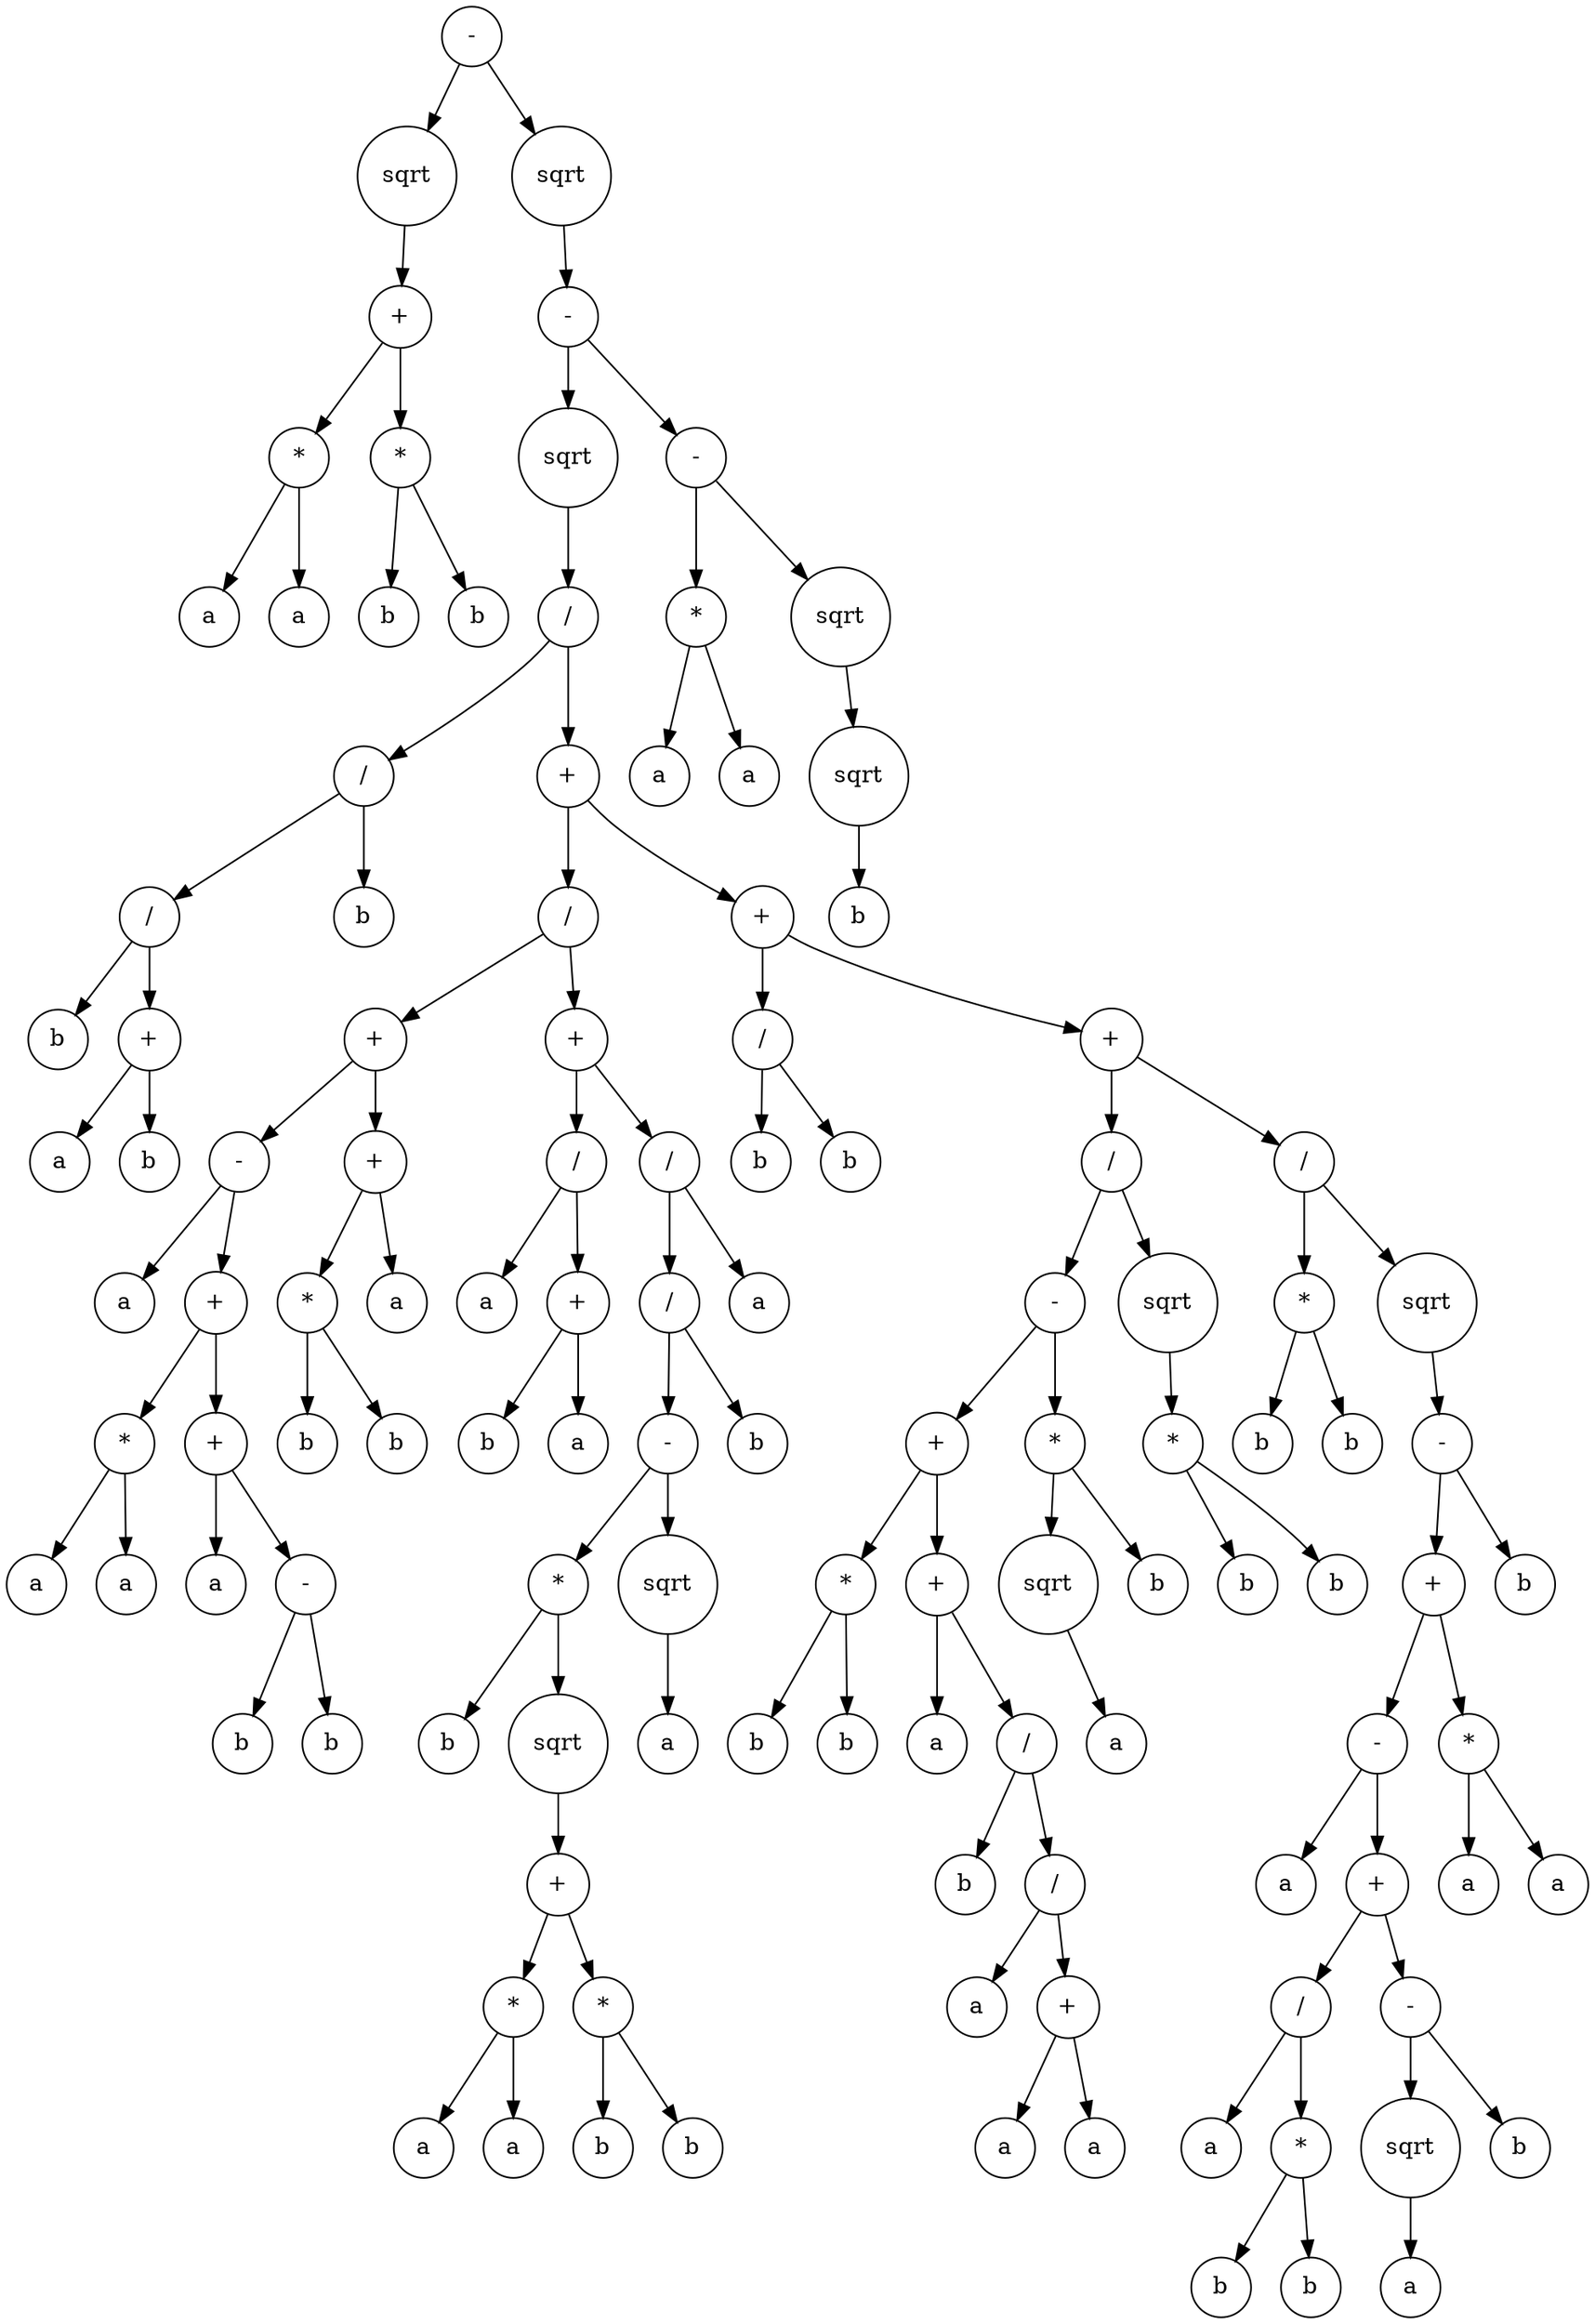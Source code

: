 digraph g {
graph [ordering=out];
node [shape=circle];
n[label = "-"];
n0[label = "sqrt"];
n00[label = "+"];
n000[label = "*"];
n0000[label = "a"];
n000 -> n0000;
n0001[label = "a"];
n000 -> n0001;
n00 -> n000;
n001[label = "*"];
n0010[label = "b"];
n001 -> n0010;
n0011[label = "b"];
n001 -> n0011;
n00 -> n001;
n0 -> n00;
n -> n0;
n1[label = "sqrt"];
n10[label = "-"];
n100[label = "sqrt"];
n1000[label = "/"];
n10000[label = "/"];
n100000[label = "/"];
n1000000[label = "b"];
n100000 -> n1000000;
n1000001[label = "+"];
n10000010[label = "a"];
n1000001 -> n10000010;
n10000011[label = "b"];
n1000001 -> n10000011;
n100000 -> n1000001;
n10000 -> n100000;
n100001[label = "b"];
n10000 -> n100001;
n1000 -> n10000;
n10001[label = "+"];
n100010[label = "/"];
n1000100[label = "+"];
n10001000[label = "-"];
n100010000[label = "a"];
n10001000 -> n100010000;
n100010001[label = "+"];
n1000100010[label = "*"];
n10001000100[label = "a"];
n1000100010 -> n10001000100;
n10001000101[label = "a"];
n1000100010 -> n10001000101;
n100010001 -> n1000100010;
n1000100011[label = "+"];
n10001000110[label = "a"];
n1000100011 -> n10001000110;
n10001000111[label = "-"];
n100010001110[label = "b"];
n10001000111 -> n100010001110;
n100010001111[label = "b"];
n10001000111 -> n100010001111;
n1000100011 -> n10001000111;
n100010001 -> n1000100011;
n10001000 -> n100010001;
n1000100 -> n10001000;
n10001001[label = "+"];
n100010010[label = "*"];
n1000100100[label = "b"];
n100010010 -> n1000100100;
n1000100101[label = "b"];
n100010010 -> n1000100101;
n10001001 -> n100010010;
n100010011[label = "a"];
n10001001 -> n100010011;
n1000100 -> n10001001;
n100010 -> n1000100;
n1000101[label = "+"];
n10001010[label = "/"];
n100010100[label = "a"];
n10001010 -> n100010100;
n100010101[label = "+"];
n1000101010[label = "b"];
n100010101 -> n1000101010;
n1000101011[label = "a"];
n100010101 -> n1000101011;
n10001010 -> n100010101;
n1000101 -> n10001010;
n10001011[label = "/"];
n100010110[label = "/"];
n1000101100[label = "-"];
n10001011000[label = "*"];
n100010110000[label = "b"];
n10001011000 -> n100010110000;
n100010110001[label = "sqrt"];
n1000101100010[label = "+"];
n10001011000100[label = "*"];
n100010110001000[label = "a"];
n10001011000100 -> n100010110001000;
n100010110001001[label = "a"];
n10001011000100 -> n100010110001001;
n1000101100010 -> n10001011000100;
n10001011000101[label = "*"];
n100010110001010[label = "b"];
n10001011000101 -> n100010110001010;
n100010110001011[label = "b"];
n10001011000101 -> n100010110001011;
n1000101100010 -> n10001011000101;
n100010110001 -> n1000101100010;
n10001011000 -> n100010110001;
n1000101100 -> n10001011000;
n10001011001[label = "sqrt"];
n100010110010[label = "a"];
n10001011001 -> n100010110010;
n1000101100 -> n10001011001;
n100010110 -> n1000101100;
n1000101101[label = "b"];
n100010110 -> n1000101101;
n10001011 -> n100010110;
n100010111[label = "a"];
n10001011 -> n100010111;
n1000101 -> n10001011;
n100010 -> n1000101;
n10001 -> n100010;
n100011[label = "+"];
n1000110[label = "/"];
n10001100[label = "b"];
n1000110 -> n10001100;
n10001101[label = "b"];
n1000110 -> n10001101;
n100011 -> n1000110;
n1000111[label = "+"];
n10001110[label = "/"];
n100011100[label = "-"];
n1000111000[label = "+"];
n10001110000[label = "*"];
n100011100000[label = "b"];
n10001110000 -> n100011100000;
n100011100001[label = "b"];
n10001110000 -> n100011100001;
n1000111000 -> n10001110000;
n10001110001[label = "+"];
n100011100010[label = "a"];
n10001110001 -> n100011100010;
n100011100011[label = "/"];
n1000111000110[label = "b"];
n100011100011 -> n1000111000110;
n1000111000111[label = "/"];
n10001110001110[label = "a"];
n1000111000111 -> n10001110001110;
n10001110001111[label = "+"];
n100011100011110[label = "a"];
n10001110001111 -> n100011100011110;
n100011100011111[label = "a"];
n10001110001111 -> n100011100011111;
n1000111000111 -> n10001110001111;
n100011100011 -> n1000111000111;
n10001110001 -> n100011100011;
n1000111000 -> n10001110001;
n100011100 -> n1000111000;
n1000111001[label = "*"];
n10001110010[label = "sqrt"];
n100011100100[label = "a"];
n10001110010 -> n100011100100;
n1000111001 -> n10001110010;
n10001110011[label = "b"];
n1000111001 -> n10001110011;
n100011100 -> n1000111001;
n10001110 -> n100011100;
n100011101[label = "sqrt"];
n1000111010[label = "*"];
n10001110100[label = "b"];
n1000111010 -> n10001110100;
n10001110101[label = "b"];
n1000111010 -> n10001110101;
n100011101 -> n1000111010;
n10001110 -> n100011101;
n1000111 -> n10001110;
n10001111[label = "/"];
n100011110[label = "*"];
n1000111100[label = "b"];
n100011110 -> n1000111100;
n1000111101[label = "b"];
n100011110 -> n1000111101;
n10001111 -> n100011110;
n100011111[label = "sqrt"];
n1000111110[label = "-"];
n10001111100[label = "+"];
n100011111000[label = "-"];
n1000111110000[label = "a"];
n100011111000 -> n1000111110000;
n1000111110001[label = "+"];
n10001111100010[label = "/"];
n100011111000100[label = "a"];
n10001111100010 -> n100011111000100;
n100011111000101[label = "*"];
n1000111110001010[label = "b"];
n100011111000101 -> n1000111110001010;
n1000111110001011[label = "b"];
n100011111000101 -> n1000111110001011;
n10001111100010 -> n100011111000101;
n1000111110001 -> n10001111100010;
n10001111100011[label = "-"];
n100011111000110[label = "sqrt"];
n1000111110001100[label = "a"];
n100011111000110 -> n1000111110001100;
n10001111100011 -> n100011111000110;
n100011111000111[label = "b"];
n10001111100011 -> n100011111000111;
n1000111110001 -> n10001111100011;
n100011111000 -> n1000111110001;
n10001111100 -> n100011111000;
n100011111001[label = "*"];
n1000111110010[label = "a"];
n100011111001 -> n1000111110010;
n1000111110011[label = "a"];
n100011111001 -> n1000111110011;
n10001111100 -> n100011111001;
n1000111110 -> n10001111100;
n10001111101[label = "b"];
n1000111110 -> n10001111101;
n100011111 -> n1000111110;
n10001111 -> n100011111;
n1000111 -> n10001111;
n100011 -> n1000111;
n10001 -> n100011;
n1000 -> n10001;
n100 -> n1000;
n10 -> n100;
n101[label = "-"];
n1010[label = "*"];
n10100[label = "a"];
n1010 -> n10100;
n10101[label = "a"];
n1010 -> n10101;
n101 -> n1010;
n1011[label = "sqrt"];
n10110[label = "sqrt"];
n101100[label = "b"];
n10110 -> n101100;
n1011 -> n10110;
n101 -> n1011;
n10 -> n101;
n1 -> n10;
n -> n1;
}
